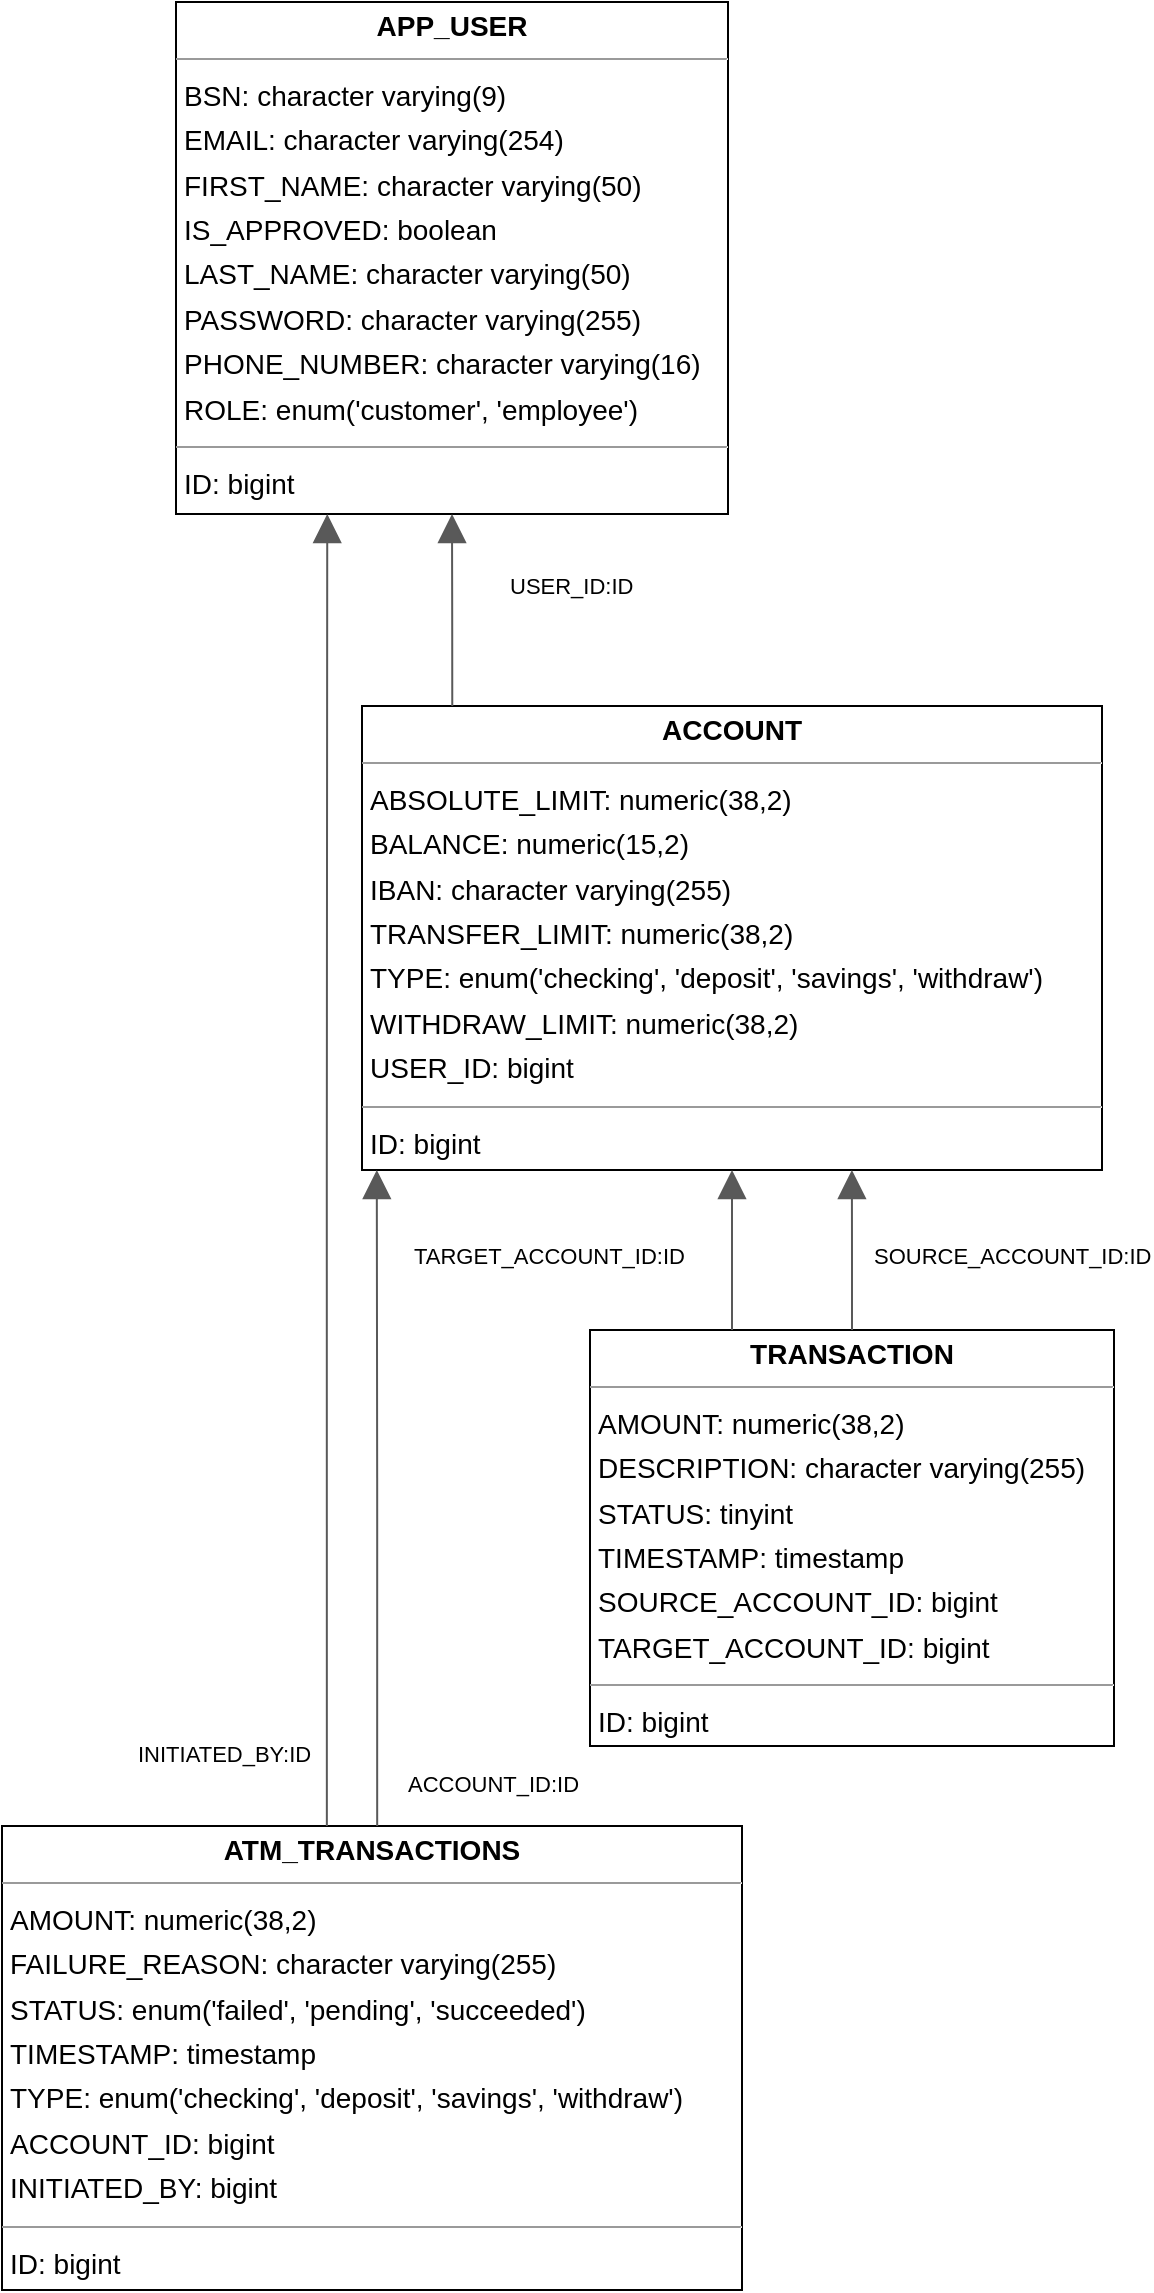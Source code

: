 <mxGraphModel dx="0" dy="0" grid="1" gridSize="10" guides="1" tooltips="1" connect="1" arrows="1" fold="1" page="0" pageScale="1" background="none" math="0" shadow="0">
  <root>
    <mxCell id="0" />
    <mxCell id="1" parent="0" />
    <mxCell id="node1" parent="1" vertex="1" value="&lt;p style=&quot;margin:0px;margin-top:4px;text-align:center;&quot;&gt;&lt;b&gt;ACCOUNT&lt;/b&gt;&lt;/p&gt;&lt;hr size=&quot;1&quot;/&gt;&lt;p style=&quot;margin:0 0 0 4px;line-height:1.6;&quot;&gt; ABSOLUTE_LIMIT: numeric(38,2)&lt;br/&gt; BALANCE: numeric(15,2)&lt;br/&gt; IBAN: character varying(255)&lt;br/&gt; TRANSFER_LIMIT: numeric(38,2)&lt;br/&gt; TYPE: enum(&amp;#39;checking&amp;#39;, &amp;#39;deposit&amp;#39;, &amp;#39;savings&amp;#39;, &amp;#39;withdraw&amp;#39;)&lt;br/&gt; WITHDRAW_LIMIT: numeric(38,2)&lt;br/&gt; USER_ID: bigint&lt;/p&gt;&lt;hr size=&quot;1&quot;/&gt;&lt;p style=&quot;margin:0 0 0 4px;line-height:1.6;&quot;&gt; ID: bigint&lt;/p&gt;" style="verticalAlign=top;align=left;overflow=fill;fontSize=14;fontFamily=Helvetica;html=1;rounded=0;shadow=0;comic=0;labelBackgroundColor=none;strokeWidth=1;">
      <mxGeometry x="-365" y="224" width="370" height="232" as="geometry" />
    </mxCell>
    <mxCell id="node3" parent="1" vertex="1" value="&lt;p style=&quot;margin:0px;margin-top:4px;text-align:center;&quot;&gt;&lt;b&gt;APP_USER&lt;/b&gt;&lt;/p&gt;&lt;hr size=&quot;1&quot;/&gt;&lt;p style=&quot;margin:0 0 0 4px;line-height:1.6;&quot;&gt; BSN: character varying(9)&lt;br/&gt; EMAIL: character varying(254)&lt;br/&gt; FIRST_NAME: character varying(50)&lt;br/&gt; IS_APPROVED: boolean&lt;br/&gt; LAST_NAME: character varying(50)&lt;br/&gt; PASSWORD: character varying(255)&lt;br/&gt; PHONE_NUMBER: character varying(16)&lt;br/&gt; ROLE: enum(&amp;#39;customer&amp;#39;, &amp;#39;employee&amp;#39;)&lt;/p&gt;&lt;hr size=&quot;1&quot;/&gt;&lt;p style=&quot;margin:0 0 0 4px;line-height:1.6;&quot;&gt; ID: bigint&lt;/p&gt;" style="verticalAlign=top;align=left;overflow=fill;fontSize=14;fontFamily=Helvetica;html=1;rounded=0;shadow=0;comic=0;labelBackgroundColor=none;strokeWidth=1;">
      <mxGeometry x="-458" y="-128" width="276" height="256" as="geometry" />
    </mxCell>
    <mxCell id="node0" parent="1" vertex="1" value="&lt;p style=&quot;margin:0px;margin-top:4px;text-align:center;&quot;&gt;&lt;b&gt;ATM_TRANSACTIONS&lt;/b&gt;&lt;/p&gt;&lt;hr size=&quot;1&quot;/&gt;&lt;p style=&quot;margin:0 0 0 4px;line-height:1.6;&quot;&gt; AMOUNT: numeric(38,2)&lt;br/&gt; FAILURE_REASON: character varying(255)&lt;br/&gt; STATUS: enum(&amp;#39;failed&amp;#39;, &amp;#39;pending&amp;#39;, &amp;#39;succeeded&amp;#39;)&lt;br/&gt; TIMESTAMP: timestamp&lt;br/&gt; TYPE: enum(&amp;#39;checking&amp;#39;, &amp;#39;deposit&amp;#39;, &amp;#39;savings&amp;#39;, &amp;#39;withdraw&amp;#39;)&lt;br/&gt; ACCOUNT_ID: bigint&lt;br/&gt; INITIATED_BY: bigint&lt;/p&gt;&lt;hr size=&quot;1&quot;/&gt;&lt;p style=&quot;margin:0 0 0 4px;line-height:1.6;&quot;&gt; ID: bigint&lt;/p&gt;" style="verticalAlign=top;align=left;overflow=fill;fontSize=14;fontFamily=Helvetica;html=1;rounded=0;shadow=0;comic=0;labelBackgroundColor=none;strokeWidth=1;">
      <mxGeometry x="-545" y="784" width="370" height="232" as="geometry" />
    </mxCell>
    <mxCell id="node2" parent="1" vertex="1" value="&lt;p style=&quot;margin:0px;margin-top:4px;text-align:center;&quot;&gt;&lt;b&gt;TRANSACTION&lt;/b&gt;&lt;/p&gt;&lt;hr size=&quot;1&quot;/&gt;&lt;p style=&quot;margin:0 0 0 4px;line-height:1.6;&quot;&gt; AMOUNT: numeric(38,2)&lt;br/&gt; DESCRIPTION: character varying(255)&lt;br/&gt; STATUS: tinyint&lt;br/&gt; TIMESTAMP: timestamp&lt;br/&gt; SOURCE_ACCOUNT_ID: bigint&lt;br/&gt; TARGET_ACCOUNT_ID: bigint&lt;/p&gt;&lt;hr size=&quot;1&quot;/&gt;&lt;p style=&quot;margin:0 0 0 4px;line-height:1.6;&quot;&gt; ID: bigint&lt;/p&gt;" style="verticalAlign=top;align=left;overflow=fill;fontSize=14;fontFamily=Helvetica;html=1;rounded=0;shadow=0;comic=0;labelBackgroundColor=none;strokeWidth=1;">
      <mxGeometry x="-251" y="536" width="262" height="208" as="geometry" />
    </mxCell>
    <mxCell id="edge4" edge="1" value="" parent="1" source="node1" target="node3" style="html=1;rounded=1;edgeStyle=orthogonalEdgeStyle;dashed=0;startArrow=none;endArrow=block;endSize=12;strokeColor=#595959;exitX=0.122;exitY=0.000;exitDx=0;exitDy=0;entryX=0.500;entryY=1.000;entryDx=0;entryDy=0;">
      <mxGeometry width="50" height="50" relative="1" as="geometry">
        <Array as="points" />
      </mxGeometry>
    </mxCell>
    <mxCell id="label26" parent="edge4" vertex="1" connectable="0" value="USER_ID:ID" style="edgeLabel;resizable=0;html=1;align=left;verticalAlign=top;strokeColor=default;">
      <mxGeometry x="-293" y="151" as="geometry" />
    </mxCell>
    <mxCell id="edge1" edge="1" value="" parent="1" source="node0" target="node1" style="html=1;rounded=1;edgeStyle=orthogonalEdgeStyle;dashed=0;startArrow=none;endArrow=block;endSize=12;strokeColor=#595959;exitX=0.507;exitY=0.000;exitDx=0;exitDy=0;entryX=0.020;entryY=1.000;entryDx=0;entryDy=0;">
      <mxGeometry width="50" height="50" relative="1" as="geometry">
        <Array as="points" />
      </mxGeometry>
    </mxCell>
    <mxCell id="label8" parent="edge1" vertex="1" connectable="0" value="ACCOUNT_ID:ID" style="edgeLabel;resizable=0;html=1;align=left;verticalAlign=top;strokeColor=default;">
      <mxGeometry x="-344" y="750" as="geometry" />
    </mxCell>
    <mxCell id="edge3" edge="1" value="" parent="1" source="node0" target="node3" style="html=1;rounded=1;edgeStyle=orthogonalEdgeStyle;dashed=0;startArrow=none;endArrow=block;endSize=12;strokeColor=#595959;exitX=0.439;exitY=0.000;exitDx=0;exitDy=0;entryX=0.274;entryY=1.000;entryDx=0;entryDy=0;">
      <mxGeometry width="50" height="50" relative="1" as="geometry">
        <Array as="points" />
      </mxGeometry>
    </mxCell>
    <mxCell id="label20" parent="edge3" vertex="1" connectable="0" value="INITIATED_BY:ID" style="edgeLabel;resizable=0;html=1;align=left;verticalAlign=top;strokeColor=default;">
      <mxGeometry x="-479" y="735" as="geometry" />
    </mxCell>
    <mxCell id="edge0" edge="1" value="" parent="1" source="node2" target="node1" style="html=1;rounded=1;edgeStyle=orthogonalEdgeStyle;dashed=0;startArrow=none;endArrow=block;endSize=12;strokeColor=#595959;exitX=0.271;exitY=0.000;exitDx=0;exitDy=0;entryX=0.500;entryY=1.000;entryDx=0;entryDy=0;">
      <mxGeometry width="50" height="50" relative="1" as="geometry">
        <Array as="points" />
      </mxGeometry>
    </mxCell>
    <mxCell id="label2" parent="edge0" vertex="1" connectable="0" value="TARGET_ACCOUNT_ID:ID" style="edgeLabel;resizable=0;html=1;align=left;verticalAlign=top;strokeColor=default;">
      <mxGeometry x="-341" y="486" as="geometry" />
    </mxCell>
    <mxCell id="edge2" edge="1" value="" parent="1" source="node2" target="node1" style="html=1;rounded=1;edgeStyle=orthogonalEdgeStyle;dashed=0;startArrow=none;endArrow=block;endSize=12;strokeColor=#595959;exitX=0.500;exitY=0.000;exitDx=0;exitDy=0;entryX=0.662;entryY=1.000;entryDx=0;entryDy=0;">
      <mxGeometry width="50" height="50" relative="1" as="geometry">
        <Array as="points" />
      </mxGeometry>
    </mxCell>
    <mxCell id="label14" parent="edge2" vertex="1" connectable="0" value="SOURCE_ACCOUNT_ID:ID" style="edgeLabel;resizable=0;html=1;align=left;verticalAlign=top;strokeColor=default;">
      <mxGeometry x="-111" y="486" as="geometry" />
    </mxCell>
  </root>
</mxGraphModel>